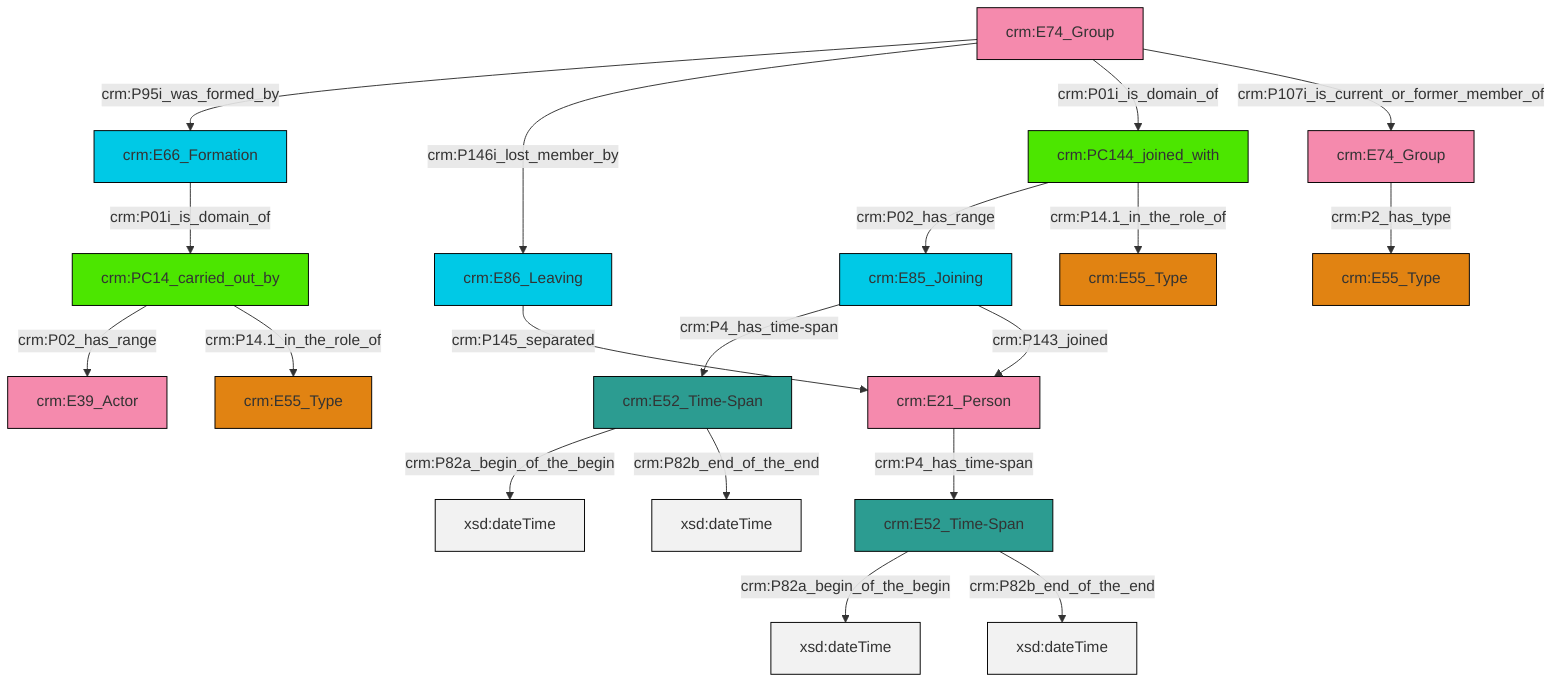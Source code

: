 graph TD
classDef Literal fill:#f2f2f2,stroke:#000000;
classDef CRM_Entity fill:#FFFFFF,stroke:#000000;
classDef Temporal_Entity fill:#00C9E6, stroke:#000000;
classDef Type fill:#E18312, stroke:#000000;
classDef Time-Span fill:#2C9C91, stroke:#000000;
classDef Appellation fill:#FFEB7F, stroke:#000000;
classDef Place fill:#008836, stroke:#000000;
classDef Persistent_Item fill:#B266B2, stroke:#000000;
classDef Conceptual_Object fill:#FFD700, stroke:#000000;
classDef Physical_Thing fill:#D2B48C, stroke:#000000;
classDef Actor fill:#f58aad, stroke:#000000;
classDef PC_Classes fill:#4ce600, stroke:#000000;
classDef Multi fill:#cccccc,stroke:#000000;

0["crm:E66_Formation"]:::Temporal_Entity -->|crm:P01i_is_domain_of| 1["crm:PC14_carried_out_by"]:::PC_Classes
4["crm:E74_Group"]:::Actor -->|crm:P95i_was_formed_by| 0["crm:E66_Formation"]:::Temporal_Entity
7["crm:E74_Group"]:::Actor -->|crm:P2_has_type| 8["crm:E55_Type"]:::Type
4["crm:E74_Group"]:::Actor -->|crm:P146i_lost_member_by| 2["crm:E86_Leaving"]:::Temporal_Entity
4["crm:E74_Group"]:::Actor -->|crm:P01i_is_domain_of| 9["crm:PC144_joined_with"]:::PC_Classes
17["crm:E85_Joining"]:::Temporal_Entity -->|crm:P4_has_time-span| 15["crm:E52_Time-Span"]:::Time-Span
15["crm:E52_Time-Span"]:::Time-Span -->|crm:P82a_begin_of_the_begin| 18[xsd:dateTime]:::Literal
4["crm:E74_Group"]:::Actor -->|crm:P107i_is_current_or_former_member_of| 7["crm:E74_Group"]:::Actor
1["crm:PC14_carried_out_by"]:::PC_Classes -->|crm:P02_has_range| 20["crm:E39_Actor"]:::Actor
23["crm:E21_Person"]:::Actor -->|crm:P4_has_time-span| 24["crm:E52_Time-Span"]:::Time-Span
2["crm:E86_Leaving"]:::Temporal_Entity -->|crm:P145_separated| 23["crm:E21_Person"]:::Actor
17["crm:E85_Joining"]:::Temporal_Entity -->|crm:P143_joined| 23["crm:E21_Person"]:::Actor
24["crm:E52_Time-Span"]:::Time-Span -->|crm:P82a_begin_of_the_begin| 27[xsd:dateTime]:::Literal
9["crm:PC144_joined_with"]:::PC_Classes -->|crm:P02_has_range| 17["crm:E85_Joining"]:::Temporal_Entity
1["crm:PC14_carried_out_by"]:::PC_Classes -->|crm:P14.1_in_the_role_of| 12["crm:E55_Type"]:::Type
24["crm:E52_Time-Span"]:::Time-Span -->|crm:P82b_end_of_the_end| 30[xsd:dateTime]:::Literal
9["crm:PC144_joined_with"]:::PC_Classes -->|crm:P14.1_in_the_role_of| 5["crm:E55_Type"]:::Type
15["crm:E52_Time-Span"]:::Time-Span -->|crm:P82b_end_of_the_end| 32[xsd:dateTime]:::Literal